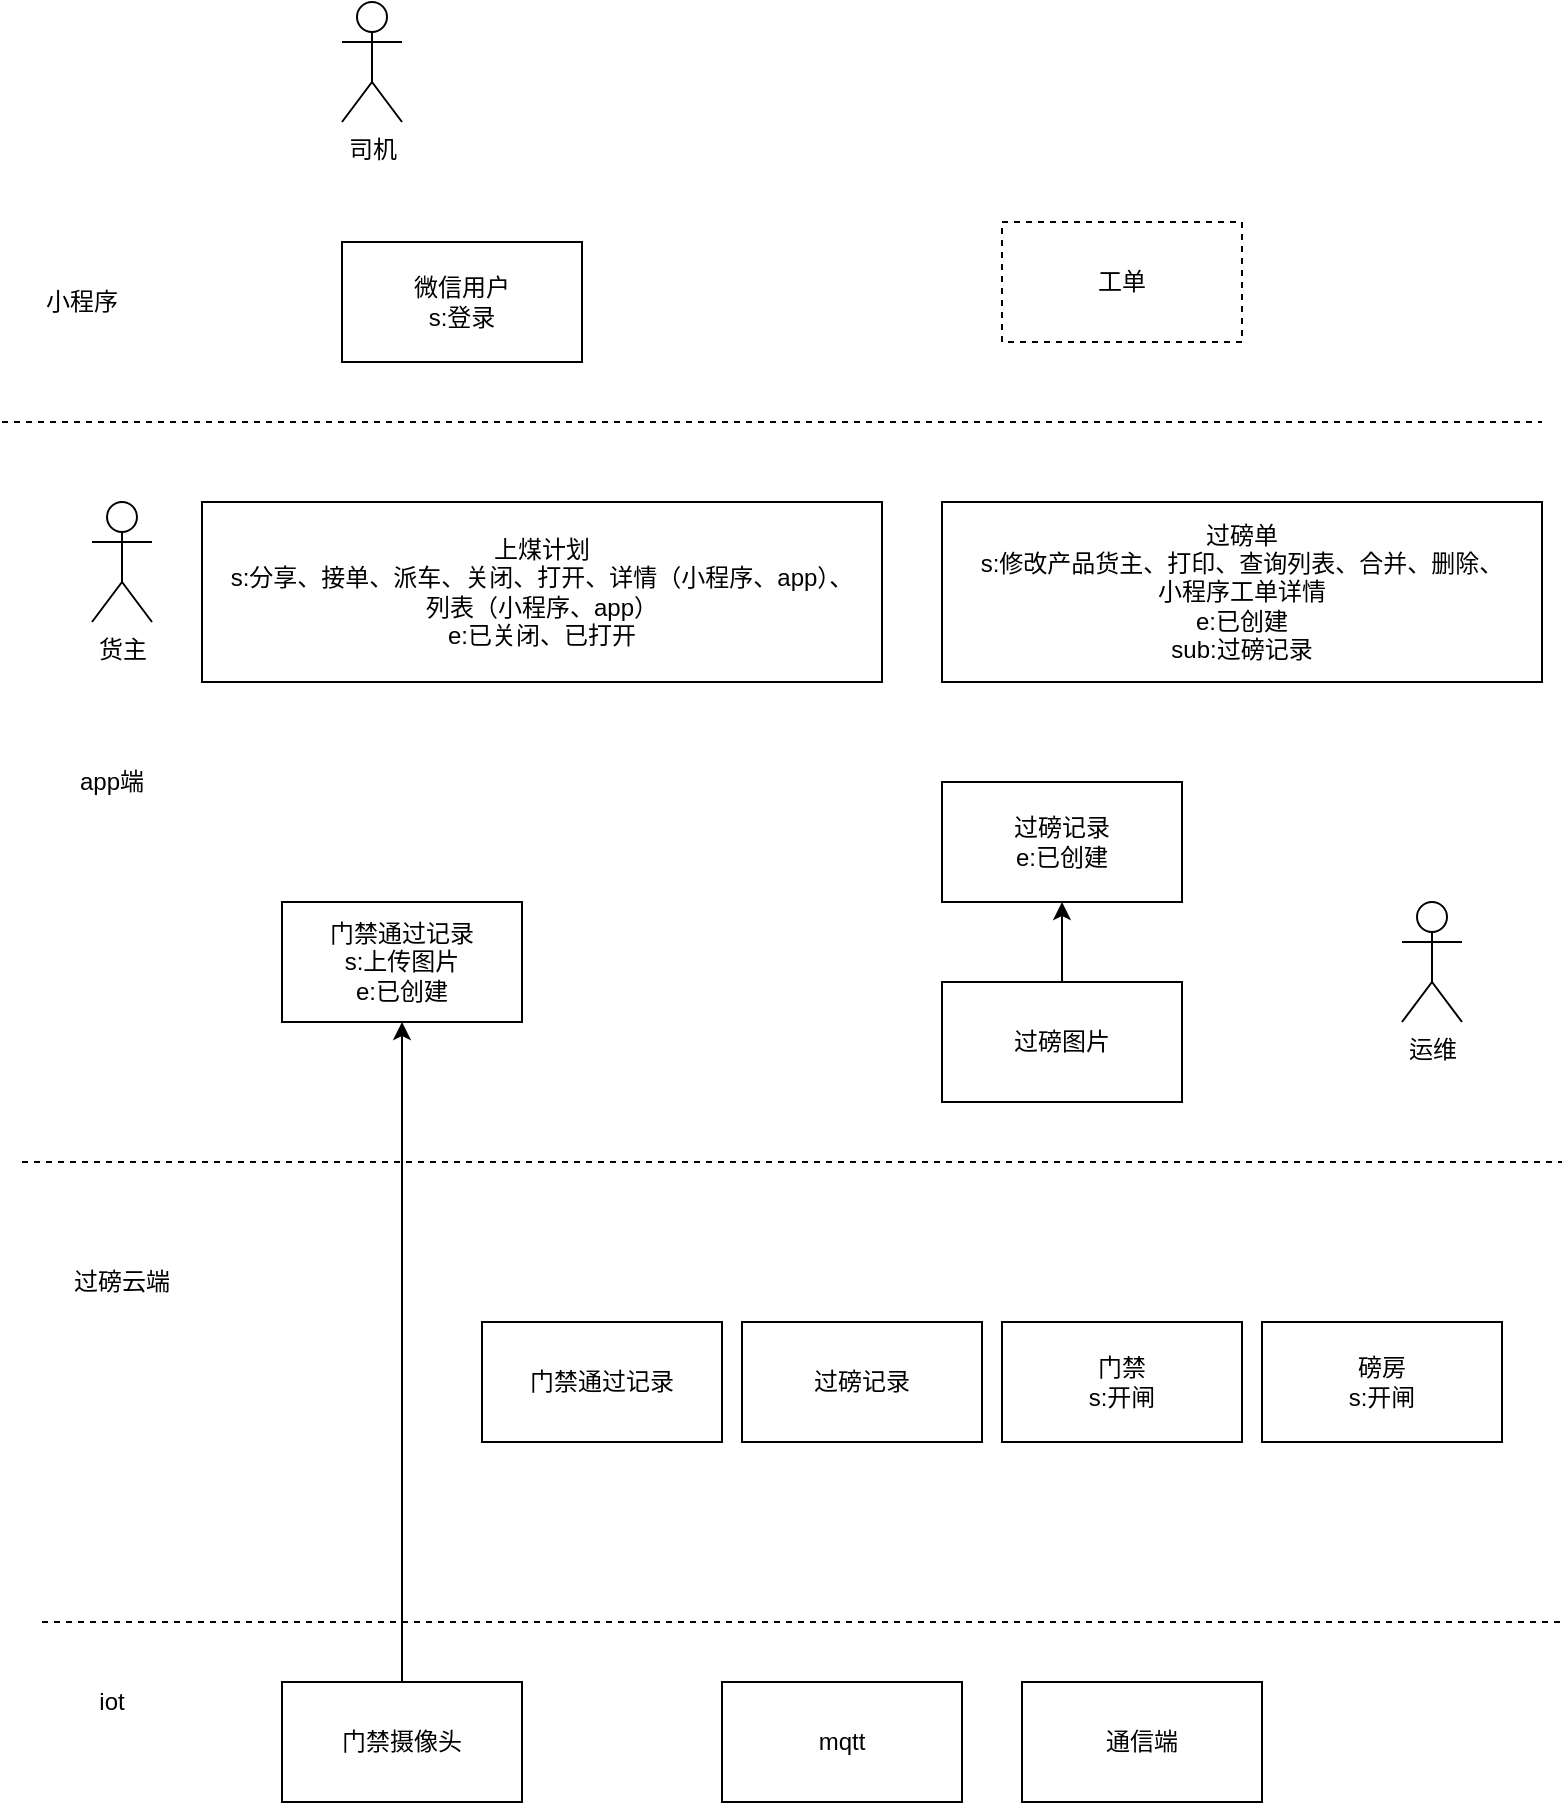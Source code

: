 <mxfile version="14.5.8" type="github">
  <diagram id="ysoWOtPNUdPmIPW3vP79" name="Page-1">
    <mxGraphModel dx="904" dy="621" grid="1" gridSize="10" guides="1" tooltips="1" connect="1" arrows="1" fold="1" page="1" pageScale="1" pageWidth="827" pageHeight="1169" math="0" shadow="0">
      <root>
        <mxCell id="0" />
        <mxCell id="1" parent="0" />
        <mxCell id="UAE7bhMxjm3Rt-ynrkiZ-1" value="门禁通过记录&lt;br&gt;s:上传图片&lt;br&gt;e:已创建" style="rounded=0;whiteSpace=wrap;html=1;" vertex="1" parent="1">
          <mxGeometry x="160" y="490" width="120" height="60" as="geometry" />
        </mxCell>
        <mxCell id="UAE7bhMxjm3Rt-ynrkiZ-2" value="过磅记录&lt;br&gt;e:已创建" style="rounded=0;whiteSpace=wrap;html=1;" vertex="1" parent="1">
          <mxGeometry x="490" y="430" width="120" height="60" as="geometry" />
        </mxCell>
        <mxCell id="UAE7bhMxjm3Rt-ynrkiZ-3" value="过磅单&lt;br&gt;s:修改产品货主、打印、查询列表、合并、删除、&lt;br&gt;小程序工单详情&lt;br&gt;e:已创建&lt;br&gt;sub:过磅记录" style="rounded=0;whiteSpace=wrap;html=1;" vertex="1" parent="1">
          <mxGeometry x="490" y="290" width="300" height="90" as="geometry" />
        </mxCell>
        <mxCell id="UAE7bhMxjm3Rt-ynrkiZ-7" style="edgeStyle=orthogonalEdgeStyle;rounded=0;orthogonalLoop=1;jettySize=auto;html=1;exitX=0.5;exitY=0;exitDx=0;exitDy=0;entryX=0.5;entryY=1;entryDx=0;entryDy=0;" edge="1" parent="1" source="UAE7bhMxjm3Rt-ynrkiZ-5" target="UAE7bhMxjm3Rt-ynrkiZ-2">
          <mxGeometry relative="1" as="geometry" />
        </mxCell>
        <mxCell id="UAE7bhMxjm3Rt-ynrkiZ-5" value="过磅图片" style="rounded=0;whiteSpace=wrap;html=1;" vertex="1" parent="1">
          <mxGeometry x="490" y="530" width="120" height="60" as="geometry" />
        </mxCell>
        <mxCell id="UAE7bhMxjm3Rt-ynrkiZ-11" value="过磅记录" style="rounded=0;whiteSpace=wrap;html=1;" vertex="1" parent="1">
          <mxGeometry x="390" y="700" width="120" height="60" as="geometry" />
        </mxCell>
        <mxCell id="UAE7bhMxjm3Rt-ynrkiZ-16" value="工单" style="rounded=0;whiteSpace=wrap;html=1;dashed=1;" vertex="1" parent="1">
          <mxGeometry x="520" y="150" width="120" height="60" as="geometry" />
        </mxCell>
        <mxCell id="UAE7bhMxjm3Rt-ynrkiZ-18" value="" style="endArrow=none;dashed=1;html=1;" edge="1" parent="1">
          <mxGeometry width="50" height="50" relative="1" as="geometry">
            <mxPoint x="20" y="250" as="sourcePoint" />
            <mxPoint x="790" y="250" as="targetPoint" />
          </mxGeometry>
        </mxCell>
        <mxCell id="UAE7bhMxjm3Rt-ynrkiZ-19" value="小程序" style="text;html=1;strokeColor=none;fillColor=none;align=center;verticalAlign=middle;whiteSpace=wrap;rounded=0;" vertex="1" parent="1">
          <mxGeometry x="40" y="180" width="40" height="20" as="geometry" />
        </mxCell>
        <mxCell id="UAE7bhMxjm3Rt-ynrkiZ-21" value="" style="endArrow=none;dashed=1;html=1;" edge="1" parent="1">
          <mxGeometry width="50" height="50" relative="1" as="geometry">
            <mxPoint x="30" y="620" as="sourcePoint" />
            <mxPoint x="800" y="620" as="targetPoint" />
          </mxGeometry>
        </mxCell>
        <mxCell id="UAE7bhMxjm3Rt-ynrkiZ-22" value="过磅云端" style="text;html=1;strokeColor=none;fillColor=none;align=center;verticalAlign=middle;whiteSpace=wrap;rounded=0;" vertex="1" parent="1">
          <mxGeometry x="40" y="670" width="80" height="20" as="geometry" />
        </mxCell>
        <mxCell id="UAE7bhMxjm3Rt-ynrkiZ-23" value="app端" style="text;html=1;strokeColor=none;fillColor=none;align=center;verticalAlign=middle;whiteSpace=wrap;rounded=0;" vertex="1" parent="1">
          <mxGeometry x="30" y="420" width="90" height="20" as="geometry" />
        </mxCell>
        <mxCell id="UAE7bhMxjm3Rt-ynrkiZ-25" value="上煤计划&lt;br&gt;s:分享、接单、派车、关闭、打开、详情（小程序、app）、&lt;br&gt;列表（小程序、app）&lt;br&gt;e:已关闭、已打开" style="rounded=0;whiteSpace=wrap;html=1;" vertex="1" parent="1">
          <mxGeometry x="120" y="290" width="340" height="90" as="geometry" />
        </mxCell>
        <mxCell id="UAE7bhMxjm3Rt-ynrkiZ-26" value="门禁通过记录" style="rounded=0;whiteSpace=wrap;html=1;" vertex="1" parent="1">
          <mxGeometry x="260" y="700" width="120" height="60" as="geometry" />
        </mxCell>
        <mxCell id="UAE7bhMxjm3Rt-ynrkiZ-27" value="司机" style="shape=umlActor;verticalLabelPosition=bottom;verticalAlign=top;html=1;outlineConnect=0;" vertex="1" parent="1">
          <mxGeometry x="190" y="40" width="30" height="60" as="geometry" />
        </mxCell>
        <mxCell id="UAE7bhMxjm3Rt-ynrkiZ-28" value="微信用户&lt;br&gt;s:登录" style="rounded=0;whiteSpace=wrap;html=1;" vertex="1" parent="1">
          <mxGeometry x="190" y="160" width="120" height="60" as="geometry" />
        </mxCell>
        <mxCell id="UAE7bhMxjm3Rt-ynrkiZ-29" value="货主" style="shape=umlActor;verticalLabelPosition=bottom;verticalAlign=top;html=1;outlineConnect=0;" vertex="1" parent="1">
          <mxGeometry x="65" y="290" width="30" height="60" as="geometry" />
        </mxCell>
        <mxCell id="UAE7bhMxjm3Rt-ynrkiZ-33" value="运维" style="shape=umlActor;verticalLabelPosition=bottom;verticalAlign=top;html=1;outlineConnect=0;" vertex="1" parent="1">
          <mxGeometry x="720" y="490" width="30" height="60" as="geometry" />
        </mxCell>
        <mxCell id="UAE7bhMxjm3Rt-ynrkiZ-35" value="门禁&lt;br&gt;s:开闸" style="rounded=0;whiteSpace=wrap;html=1;" vertex="1" parent="1">
          <mxGeometry x="520" y="700" width="120" height="60" as="geometry" />
        </mxCell>
        <mxCell id="UAE7bhMxjm3Rt-ynrkiZ-36" value="磅房&lt;br&gt;s:开闸" style="rounded=0;whiteSpace=wrap;html=1;" vertex="1" parent="1">
          <mxGeometry x="650" y="700" width="120" height="60" as="geometry" />
        </mxCell>
        <mxCell id="UAE7bhMxjm3Rt-ynrkiZ-37" value="iot" style="text;html=1;strokeColor=none;fillColor=none;align=center;verticalAlign=middle;whiteSpace=wrap;rounded=0;" vertex="1" parent="1">
          <mxGeometry x="55" y="880" width="40" height="20" as="geometry" />
        </mxCell>
        <mxCell id="UAE7bhMxjm3Rt-ynrkiZ-38" value="" style="endArrow=none;dashed=1;html=1;" edge="1" parent="1">
          <mxGeometry width="50" height="50" relative="1" as="geometry">
            <mxPoint x="40" y="850" as="sourcePoint" />
            <mxPoint x="800" y="850" as="targetPoint" />
          </mxGeometry>
        </mxCell>
        <mxCell id="UAE7bhMxjm3Rt-ynrkiZ-41" value="mqtt" style="rounded=0;whiteSpace=wrap;html=1;" vertex="1" parent="1">
          <mxGeometry x="380" y="880" width="120" height="60" as="geometry" />
        </mxCell>
        <mxCell id="UAE7bhMxjm3Rt-ynrkiZ-42" value="通信端" style="rounded=0;whiteSpace=wrap;html=1;" vertex="1" parent="1">
          <mxGeometry x="530" y="880" width="120" height="60" as="geometry" />
        </mxCell>
        <mxCell id="UAE7bhMxjm3Rt-ynrkiZ-44" style="edgeStyle=orthogonalEdgeStyle;rounded=0;orthogonalLoop=1;jettySize=auto;html=1;exitX=0.5;exitY=0;exitDx=0;exitDy=0;entryX=0.5;entryY=1;entryDx=0;entryDy=0;" edge="1" parent="1" source="UAE7bhMxjm3Rt-ynrkiZ-43" target="UAE7bhMxjm3Rt-ynrkiZ-1">
          <mxGeometry relative="1" as="geometry" />
        </mxCell>
        <mxCell id="UAE7bhMxjm3Rt-ynrkiZ-43" value="门禁摄像头" style="rounded=0;whiteSpace=wrap;html=1;" vertex="1" parent="1">
          <mxGeometry x="160" y="880" width="120" height="60" as="geometry" />
        </mxCell>
      </root>
    </mxGraphModel>
  </diagram>
</mxfile>
